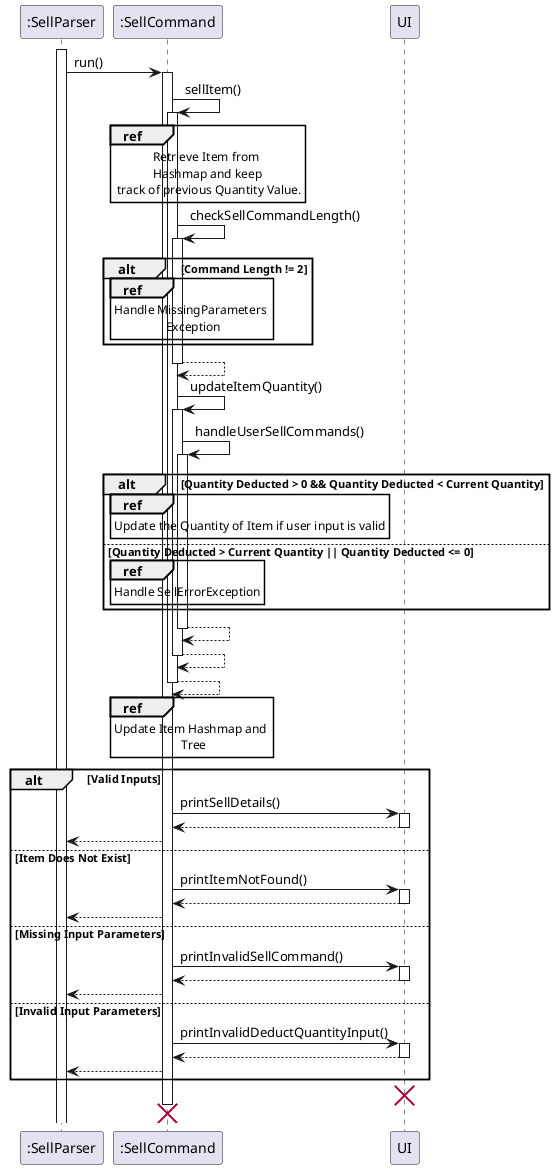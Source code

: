 @startuml
'https://plantuml.com/sequence-diagram

participant ":SellParser"
activate ":SellParser"
":SellParser" -> ":SellCommand": run()
activate ":SellCommand"
":SellCommand"->":SellCommand": sellItem()
activate ":SellCommand"
ref over ":SellCommand": Retrieve Item from \n Hashmap and keep \n track of previous Quantity Value.
":SellCommand" -> ":SellCommand": checkSellCommandLength()
activate ":SellCommand"

alt Command Length != 2
ref over ":SellCommand": Handle MissingParameters \n Exception
end


activate ":SellCommand"
":SellCommand" --> ":SellCommand"
deactivate ":SellCommand"
":SellCommand" -> ":SellCommand": updateItemQuantity()
activate ":SellCommand"
":SellCommand" -> ":SellCommand": handleUserSellCommands()
activate ":SellCommand"
alt Quantity Deducted > 0 && Quantity Deducted < Current Quantity
ref over ":SellCommand"
Update the Quantity of Item if user input is valid
end
else Quantity Deducted > Current Quantity || Quantity Deducted <= 0
ref over ":SellCommand": Handle SellErrorException
end
":SellCommand" --> ":SellCommand"
deactivate ":SellCommand"
":SellCommand" --> ":SellCommand"
deactivate ":SellCommand"
":SellCommand" --> ":SellCommand"
deactivate ":SellCommand"

ref over ":SellCommand": Update Item Hashmap and \n Tree
alt Valid Inputs
":SellCommand" -> UI: printSellDetails()
activate UI
UI-->":SellCommand"
deactivate UI
":SellCommand" --> ":SellParser"
else Item Does Not Exist
":SellCommand" -> UI: printItemNotFound()
activate UI
UI-->":SellCommand"
deactivate UI
":SellCommand" --> ":SellParser"
else Missing Input Parameters
":SellCommand" -> UI: printInvalidSellCommand()
activate UI
UI-->":SellCommand"
deactivate UI
":SellCommand" --> ":SellParser"
else Invalid Input Parameters
":SellCommand" -> UI: printInvalidDeductQuantityInput()
activate UI
UI-->":SellCommand"
deactivate UI
":SellCommand" --> ":SellParser"
end
destroy UI
destroy ":SellCommand"
@enduml